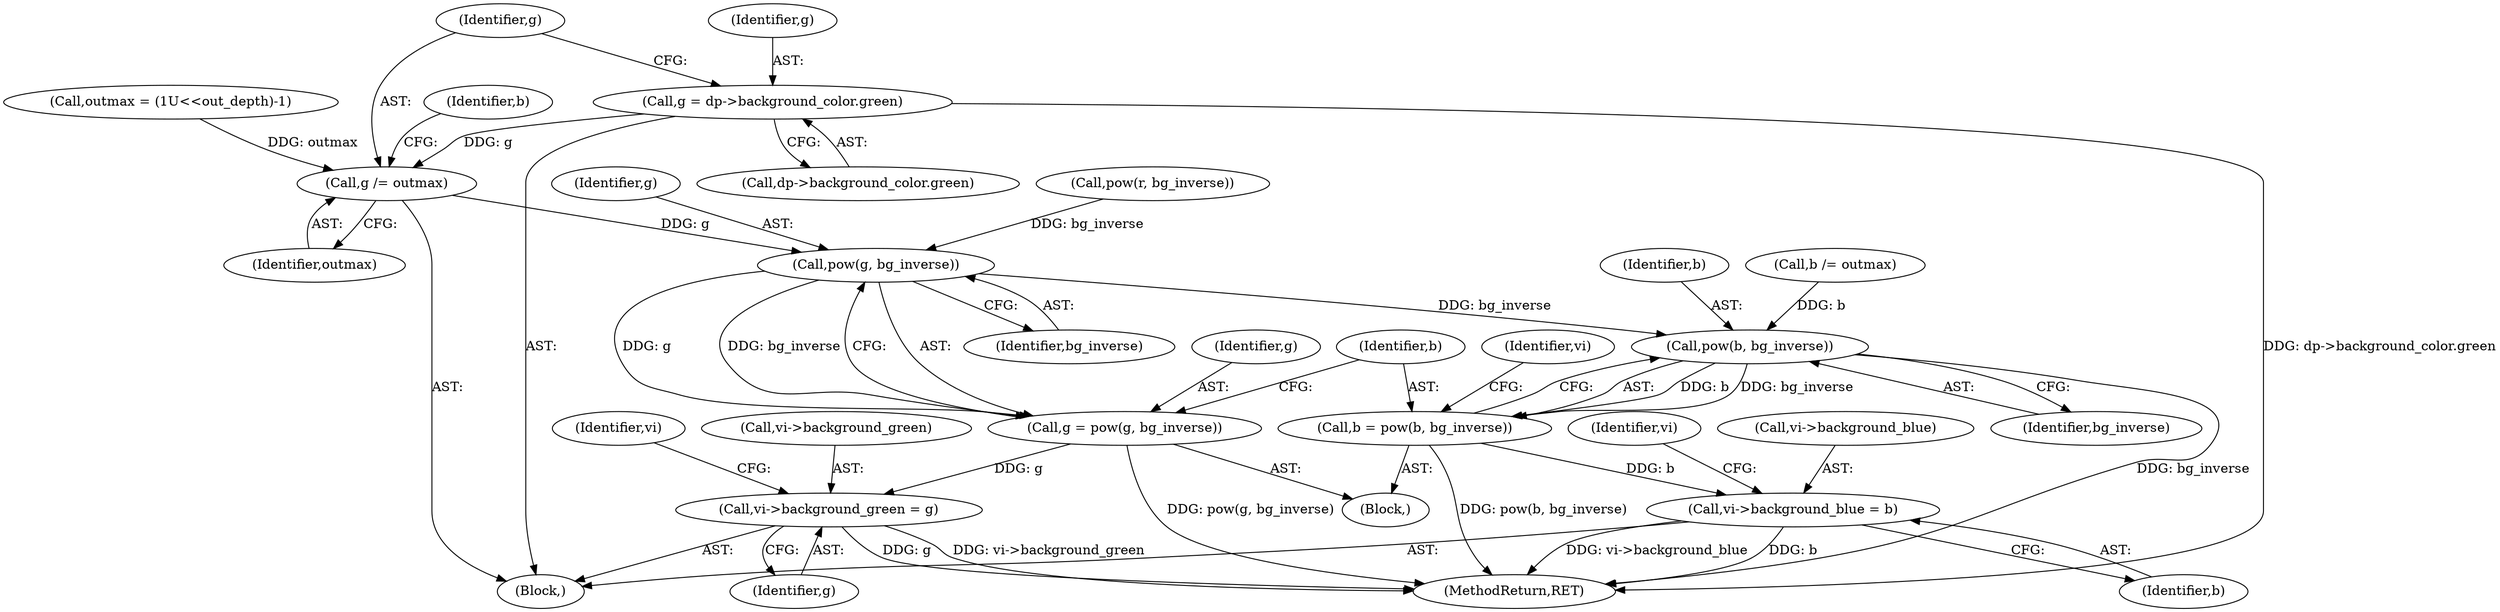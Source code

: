 digraph "0_Android_9d4853418ab2f754c2b63e091c29c5529b8b86ca_92@pointer" {
"1000385" [label="(Call,g = dp->background_color.green)"];
"1000392" [label="(Call,g /= outmax)"];
"1000420" [label="(Call,pow(g, bg_inverse))"];
"1000418" [label="(Call,g = pow(g, bg_inverse))"];
"1000433" [label="(Call,vi->background_green = g)"];
"1000425" [label="(Call,pow(b, bg_inverse))"];
"1000423" [label="(Call,b = pow(b, bg_inverse))"];
"1000438" [label="(Call,vi->background_blue = b)"];
"1000425" [label="(Call,pow(b, bg_inverse))"];
"1000418" [label="(Call,g = pow(g, bg_inverse))"];
"1000437" [label="(Identifier,g)"];
"1000363" [label="(Block,)"];
"1000112" [label="(Call,outmax = (1U<<out_depth)-1)"];
"1000426" [label="(Identifier,b)"];
"1000419" [label="(Identifier,g)"];
"1000438" [label="(Call,vi->background_blue = b)"];
"1000427" [label="(Identifier,bg_inverse)"];
"1000420" [label="(Call,pow(g, bg_inverse))"];
"1000433" [label="(Call,vi->background_green = g)"];
"1000421" [label="(Identifier,g)"];
"1000394" [label="(Identifier,outmax)"];
"1000392" [label="(Call,g /= outmax)"];
"1000393" [label="(Identifier,g)"];
"1000423" [label="(Call,b = pow(b, bg_inverse))"];
"1000452" [label="(Identifier,vi)"];
"1000440" [label="(Identifier,vi)"];
"1000430" [label="(Identifier,vi)"];
"1000385" [label="(Call,g = dp->background_color.green)"];
"1000386" [label="(Identifier,g)"];
"1000412" [label="(Block,)"];
"1000525" [label="(MethodReturn,RET)"];
"1000439" [label="(Call,vi->background_blue)"];
"1000422" [label="(Identifier,bg_inverse)"];
"1000415" [label="(Call,pow(r, bg_inverse))"];
"1000434" [label="(Call,vi->background_green)"];
"1000442" [label="(Identifier,b)"];
"1000402" [label="(Call,b /= outmax)"];
"1000387" [label="(Call,dp->background_color.green)"];
"1000396" [label="(Identifier,b)"];
"1000424" [label="(Identifier,b)"];
"1000385" -> "1000363"  [label="AST: "];
"1000385" -> "1000387"  [label="CFG: "];
"1000386" -> "1000385"  [label="AST: "];
"1000387" -> "1000385"  [label="AST: "];
"1000393" -> "1000385"  [label="CFG: "];
"1000385" -> "1000525"  [label="DDG: dp->background_color.green"];
"1000385" -> "1000392"  [label="DDG: g"];
"1000392" -> "1000363"  [label="AST: "];
"1000392" -> "1000394"  [label="CFG: "];
"1000393" -> "1000392"  [label="AST: "];
"1000394" -> "1000392"  [label="AST: "];
"1000396" -> "1000392"  [label="CFG: "];
"1000112" -> "1000392"  [label="DDG: outmax"];
"1000392" -> "1000420"  [label="DDG: g"];
"1000420" -> "1000418"  [label="AST: "];
"1000420" -> "1000422"  [label="CFG: "];
"1000421" -> "1000420"  [label="AST: "];
"1000422" -> "1000420"  [label="AST: "];
"1000418" -> "1000420"  [label="CFG: "];
"1000420" -> "1000418"  [label="DDG: g"];
"1000420" -> "1000418"  [label="DDG: bg_inverse"];
"1000415" -> "1000420"  [label="DDG: bg_inverse"];
"1000420" -> "1000425"  [label="DDG: bg_inverse"];
"1000418" -> "1000412"  [label="AST: "];
"1000419" -> "1000418"  [label="AST: "];
"1000424" -> "1000418"  [label="CFG: "];
"1000418" -> "1000525"  [label="DDG: pow(g, bg_inverse)"];
"1000418" -> "1000433"  [label="DDG: g"];
"1000433" -> "1000363"  [label="AST: "];
"1000433" -> "1000437"  [label="CFG: "];
"1000434" -> "1000433"  [label="AST: "];
"1000437" -> "1000433"  [label="AST: "];
"1000440" -> "1000433"  [label="CFG: "];
"1000433" -> "1000525"  [label="DDG: g"];
"1000433" -> "1000525"  [label="DDG: vi->background_green"];
"1000425" -> "1000423"  [label="AST: "];
"1000425" -> "1000427"  [label="CFG: "];
"1000426" -> "1000425"  [label="AST: "];
"1000427" -> "1000425"  [label="AST: "];
"1000423" -> "1000425"  [label="CFG: "];
"1000425" -> "1000525"  [label="DDG: bg_inverse"];
"1000425" -> "1000423"  [label="DDG: b"];
"1000425" -> "1000423"  [label="DDG: bg_inverse"];
"1000402" -> "1000425"  [label="DDG: b"];
"1000423" -> "1000412"  [label="AST: "];
"1000424" -> "1000423"  [label="AST: "];
"1000430" -> "1000423"  [label="CFG: "];
"1000423" -> "1000525"  [label="DDG: pow(b, bg_inverse)"];
"1000423" -> "1000438"  [label="DDG: b"];
"1000438" -> "1000363"  [label="AST: "];
"1000438" -> "1000442"  [label="CFG: "];
"1000439" -> "1000438"  [label="AST: "];
"1000442" -> "1000438"  [label="AST: "];
"1000452" -> "1000438"  [label="CFG: "];
"1000438" -> "1000525"  [label="DDG: b"];
"1000438" -> "1000525"  [label="DDG: vi->background_blue"];
}
